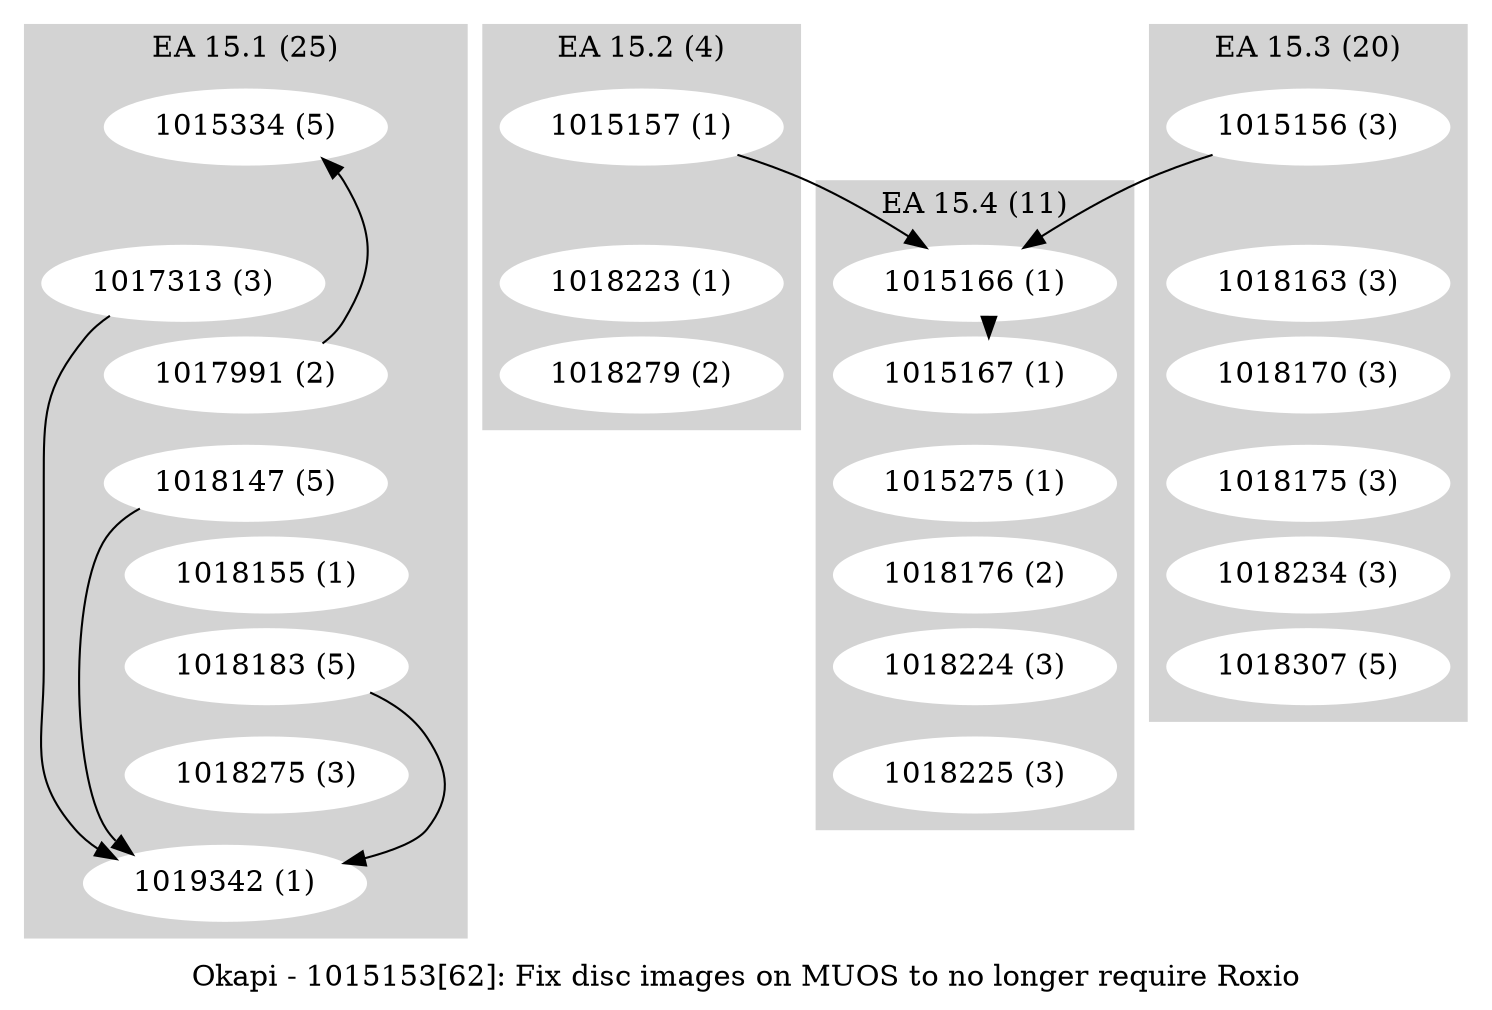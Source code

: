 digraph G {
    label = "Okapi - 1015153[62]: Fix disc images on MUOS to no longer require Roxio";
    ranksep = .1
    subgraph cluster_1 {
        style=filled;
        color=lightgrey;
        node [style=filled,color=white];
        "1015334 (5)" ->       
        "1017313 (3)" ->       
        "1017991 (2)" ->       
        "1018147 (5)" ->       
        "1018155 (1)" ->       
        "1018183 (5)" ->       
        "1018275 (3)" ->       
        "1019342 (1)"
        [style=invis];
        label = "EA 15.1 (25)";
    }
    subgraph cluster_2 {
        style=filled;
        color=lightgrey;
        node [style=filled,color=white];
        "1015157 (1)" ->       
        "1018223 (1)" ->       
        "1018279 (2)"
        [style=invis];
        label = "EA 15.2 (4)";
    }
    subgraph cluster_3 {
        style=filled;
        color=lightgrey;
        node [style=filled,color=white];
        "1015156 (3)" ->       
        "1018163 (3)" ->       
        "1018170 (3)" ->       
        "1018175 (3)" ->       
        "1018234 (3)" ->       
        "1018307 (5)"
        [style=invis];
        label = "EA 15.3 (20)";
    }
    subgraph cluster_4 {
        style=filled;
        color=lightgrey;
        node [style=filled,color=white];
        "1015166 (1)" ->       
        "1015167 (1)" ->       
        "1015275 (1)" ->       
        "1018176 (2)" ->       
        "1018224 (3)" ->       
        "1018225 (3)"
        [style=invis];
        label = "EA 15.4 (11)";
    }
    "1018183 (5)" -> "1019342 (1)";
    "1018147 (5)" -> "1019342 (1)";
    "1017991 (2)" -> "1015334 (5)";
    "1017313 (3)" -> "1019342 (1)";
    "1015166 (1)" -> "1015167 (1)";
    "1015157 (1)" -> "1015166 (1)";
    "1015156 (3)" -> "1015166 (1)";
}
